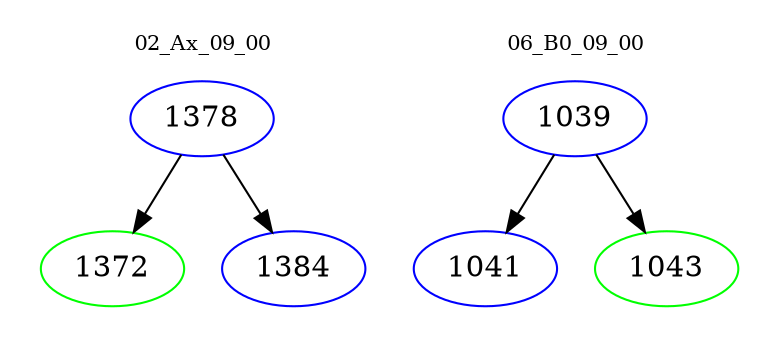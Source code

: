 digraph{
subgraph cluster_0 {
color = white
label = "02_Ax_09_00";
fontsize=10;
T0_1378 [label="1378", color="blue"]
T0_1378 -> T0_1372 [color="black"]
T0_1372 [label="1372", color="green"]
T0_1378 -> T0_1384 [color="black"]
T0_1384 [label="1384", color="blue"]
}
subgraph cluster_1 {
color = white
label = "06_B0_09_00";
fontsize=10;
T1_1039 [label="1039", color="blue"]
T1_1039 -> T1_1041 [color="black"]
T1_1041 [label="1041", color="blue"]
T1_1039 -> T1_1043 [color="black"]
T1_1043 [label="1043", color="green"]
}
}
